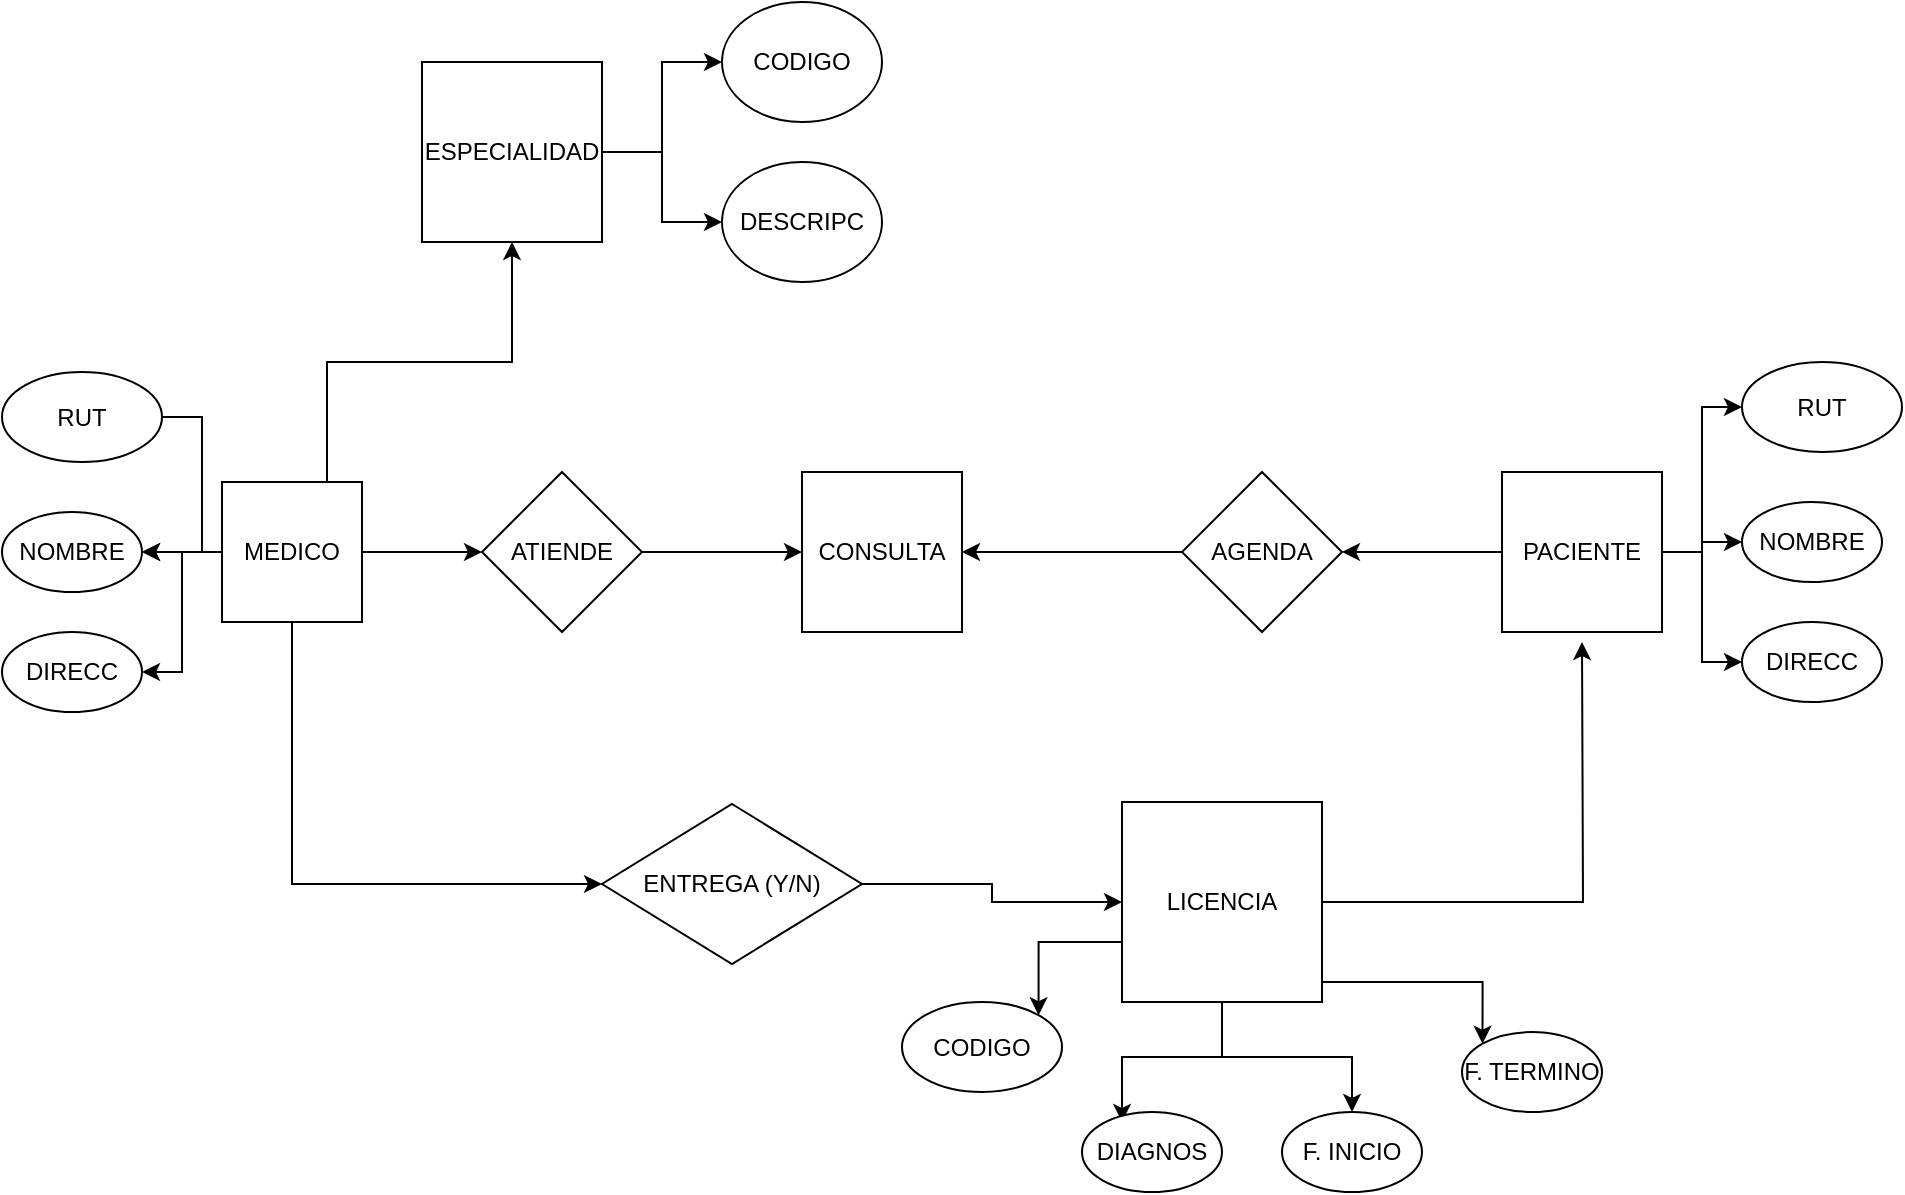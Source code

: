 <mxfile version="13.9.1" type="github">
  <diagram id="R2lEEEUBdFMjLlhIrx00" name="Page-1">
    <mxGraphModel dx="2232" dy="764" grid="1" gridSize="10" guides="1" tooltips="1" connect="1" arrows="1" fold="1" page="1" pageScale="1" pageWidth="850" pageHeight="1100" math="0" shadow="0" extFonts="Permanent Marker^https://fonts.googleapis.com/css?family=Permanent+Marker">
      <root>
        <mxCell id="0" />
        <mxCell id="1" parent="0" />
        <mxCell id="-9yy3zQm3tOOxugrZLck-14" style="edgeStyle=orthogonalEdgeStyle;rounded=0;orthogonalLoop=1;jettySize=auto;html=1;exitX=1;exitY=0.5;exitDx=0;exitDy=0;entryX=0;entryY=0.5;entryDx=0;entryDy=0;" edge="1" parent="1" source="-9yy3zQm3tOOxugrZLck-12" target="-9yy3zQm3tOOxugrZLck-13">
          <mxGeometry relative="1" as="geometry" />
        </mxCell>
        <mxCell id="-9yy3zQm3tOOxugrZLck-23" style="edgeStyle=orthogonalEdgeStyle;rounded=0;orthogonalLoop=1;jettySize=auto;html=1;exitX=0.5;exitY=1;exitDx=0;exitDy=0;entryX=0;entryY=0.5;entryDx=0;entryDy=0;" edge="1" parent="1" source="-9yy3zQm3tOOxugrZLck-12" target="-9yy3zQm3tOOxugrZLck-21">
          <mxGeometry relative="1" as="geometry" />
        </mxCell>
        <mxCell id="-9yy3zQm3tOOxugrZLck-30" style="edgeStyle=orthogonalEdgeStyle;rounded=0;orthogonalLoop=1;jettySize=auto;html=1;exitX=0.75;exitY=0;exitDx=0;exitDy=0;entryX=0.5;entryY=1;entryDx=0;entryDy=0;" edge="1" parent="1" source="-9yy3zQm3tOOxugrZLck-12" target="-9yy3zQm3tOOxugrZLck-27">
          <mxGeometry relative="1" as="geometry" />
        </mxCell>
        <mxCell id="-9yy3zQm3tOOxugrZLck-39" style="edgeStyle=orthogonalEdgeStyle;rounded=0;orthogonalLoop=1;jettySize=auto;html=1;entryX=1;entryY=0.5;entryDx=0;entryDy=0;" edge="1" parent="1" source="-9yy3zQm3tOOxugrZLck-12" target="-9yy3zQm3tOOxugrZLck-37">
          <mxGeometry relative="1" as="geometry">
            <Array as="points">
              <mxPoint x="50" y="285" />
              <mxPoint x="50" y="345" />
            </Array>
          </mxGeometry>
        </mxCell>
        <mxCell id="-9yy3zQm3tOOxugrZLck-40" style="edgeStyle=orthogonalEdgeStyle;rounded=0;orthogonalLoop=1;jettySize=auto;html=1;entryX=1;entryY=0.5;entryDx=0;entryDy=0;exitX=1;exitY=0.5;exitDx=0;exitDy=0;" edge="1" parent="1" source="-9yy3zQm3tOOxugrZLck-35" target="-9yy3zQm3tOOxugrZLck-36">
          <mxGeometry relative="1" as="geometry">
            <Array as="points">
              <mxPoint x="60" y="218" />
              <mxPoint x="60" y="285" />
            </Array>
          </mxGeometry>
        </mxCell>
        <mxCell id="-9yy3zQm3tOOxugrZLck-41" value="" style="edgeStyle=orthogonalEdgeStyle;rounded=0;orthogonalLoop=1;jettySize=auto;html=1;" edge="1" parent="1" source="-9yy3zQm3tOOxugrZLck-12" target="-9yy3zQm3tOOxugrZLck-36">
          <mxGeometry relative="1" as="geometry" />
        </mxCell>
        <mxCell id="-9yy3zQm3tOOxugrZLck-12" value="MEDICO" style="whiteSpace=wrap;html=1;aspect=fixed;" vertex="1" parent="1">
          <mxGeometry x="70" y="250" width="70" height="70" as="geometry" />
        </mxCell>
        <mxCell id="-9yy3zQm3tOOxugrZLck-16" style="edgeStyle=orthogonalEdgeStyle;rounded=0;orthogonalLoop=1;jettySize=auto;html=1;entryX=0;entryY=0.5;entryDx=0;entryDy=0;" edge="1" parent="1" source="-9yy3zQm3tOOxugrZLck-13" target="-9yy3zQm3tOOxugrZLck-15">
          <mxGeometry relative="1" as="geometry" />
        </mxCell>
        <mxCell id="-9yy3zQm3tOOxugrZLck-13" value="ATIENDE" style="rhombus;whiteSpace=wrap;html=1;" vertex="1" parent="1">
          <mxGeometry x="200" y="245" width="80" height="80" as="geometry" />
        </mxCell>
        <mxCell id="-9yy3zQm3tOOxugrZLck-15" value="CONSULTA" style="whiteSpace=wrap;html=1;aspect=fixed;" vertex="1" parent="1">
          <mxGeometry x="360" y="245" width="80" height="80" as="geometry" />
        </mxCell>
        <mxCell id="-9yy3zQm3tOOxugrZLck-19" style="edgeStyle=orthogonalEdgeStyle;rounded=0;orthogonalLoop=1;jettySize=auto;html=1;" edge="1" parent="1" source="-9yy3zQm3tOOxugrZLck-17" target="-9yy3zQm3tOOxugrZLck-18">
          <mxGeometry relative="1" as="geometry" />
        </mxCell>
        <mxCell id="-9yy3zQm3tOOxugrZLck-45" style="edgeStyle=orthogonalEdgeStyle;rounded=0;orthogonalLoop=1;jettySize=auto;html=1;exitX=1;exitY=0.5;exitDx=0;exitDy=0;entryX=0;entryY=0.5;entryDx=0;entryDy=0;" edge="1" parent="1" source="-9yy3zQm3tOOxugrZLck-17" target="-9yy3zQm3tOOxugrZLck-42">
          <mxGeometry relative="1" as="geometry">
            <Array as="points">
              <mxPoint x="810" y="285" />
              <mxPoint x="810" y="213" />
            </Array>
          </mxGeometry>
        </mxCell>
        <mxCell id="-9yy3zQm3tOOxugrZLck-46" style="edgeStyle=orthogonalEdgeStyle;rounded=0;orthogonalLoop=1;jettySize=auto;html=1;entryX=0;entryY=0.5;entryDx=0;entryDy=0;" edge="1" parent="1" source="-9yy3zQm3tOOxugrZLck-17" target="-9yy3zQm3tOOxugrZLck-44">
          <mxGeometry relative="1" as="geometry" />
        </mxCell>
        <mxCell id="-9yy3zQm3tOOxugrZLck-47" style="edgeStyle=orthogonalEdgeStyle;rounded=0;orthogonalLoop=1;jettySize=auto;html=1;" edge="1" parent="1" source="-9yy3zQm3tOOxugrZLck-17" target="-9yy3zQm3tOOxugrZLck-43">
          <mxGeometry relative="1" as="geometry" />
        </mxCell>
        <mxCell id="-9yy3zQm3tOOxugrZLck-17" value="PACIENTE" style="whiteSpace=wrap;html=1;aspect=fixed;" vertex="1" parent="1">
          <mxGeometry x="710" y="245" width="80" height="80" as="geometry" />
        </mxCell>
        <mxCell id="-9yy3zQm3tOOxugrZLck-20" style="edgeStyle=orthogonalEdgeStyle;rounded=0;orthogonalLoop=1;jettySize=auto;html=1;entryX=1;entryY=0.5;entryDx=0;entryDy=0;" edge="1" parent="1" source="-9yy3zQm3tOOxugrZLck-18" target="-9yy3zQm3tOOxugrZLck-15">
          <mxGeometry relative="1" as="geometry" />
        </mxCell>
        <mxCell id="-9yy3zQm3tOOxugrZLck-18" value="AGENDA" style="rhombus;whiteSpace=wrap;html=1;" vertex="1" parent="1">
          <mxGeometry x="550" y="245" width="80" height="80" as="geometry" />
        </mxCell>
        <mxCell id="-9yy3zQm3tOOxugrZLck-24" style="edgeStyle=orthogonalEdgeStyle;rounded=0;orthogonalLoop=1;jettySize=auto;html=1;entryX=0;entryY=0.5;entryDx=0;entryDy=0;" edge="1" parent="1" source="-9yy3zQm3tOOxugrZLck-21" target="-9yy3zQm3tOOxugrZLck-22">
          <mxGeometry relative="1" as="geometry" />
        </mxCell>
        <mxCell id="-9yy3zQm3tOOxugrZLck-21" value="ENTREGA (Y/N)" style="rhombus;whiteSpace=wrap;html=1;" vertex="1" parent="1">
          <mxGeometry x="260" y="411" width="130" height="80" as="geometry" />
        </mxCell>
        <mxCell id="-9yy3zQm3tOOxugrZLck-25" style="edgeStyle=orthogonalEdgeStyle;rounded=0;orthogonalLoop=1;jettySize=auto;html=1;" edge="1" parent="1" source="-9yy3zQm3tOOxugrZLck-22">
          <mxGeometry relative="1" as="geometry">
            <mxPoint x="750" y="330" as="targetPoint" />
          </mxGeometry>
        </mxCell>
        <mxCell id="-9yy3zQm3tOOxugrZLck-56" style="edgeStyle=orthogonalEdgeStyle;rounded=0;orthogonalLoop=1;jettySize=auto;html=1;entryX=0.286;entryY=0.125;entryDx=0;entryDy=0;entryPerimeter=0;" edge="1" parent="1" source="-9yy3zQm3tOOxugrZLck-22" target="-9yy3zQm3tOOxugrZLck-49">
          <mxGeometry relative="1" as="geometry" />
        </mxCell>
        <mxCell id="-9yy3zQm3tOOxugrZLck-57" style="edgeStyle=orthogonalEdgeStyle;rounded=0;orthogonalLoop=1;jettySize=auto;html=1;entryX=1;entryY=0;entryDx=0;entryDy=0;" edge="1" parent="1" source="-9yy3zQm3tOOxugrZLck-22" target="-9yy3zQm3tOOxugrZLck-48">
          <mxGeometry relative="1" as="geometry">
            <Array as="points">
              <mxPoint x="479" y="480" />
            </Array>
          </mxGeometry>
        </mxCell>
        <mxCell id="-9yy3zQm3tOOxugrZLck-58" style="edgeStyle=orthogonalEdgeStyle;rounded=0;orthogonalLoop=1;jettySize=auto;html=1;entryX=0;entryY=0;entryDx=0;entryDy=0;" edge="1" parent="1" source="-9yy3zQm3tOOxugrZLck-22" target="-9yy3zQm3tOOxugrZLck-51">
          <mxGeometry relative="1" as="geometry">
            <Array as="points">
              <mxPoint x="700" y="500" />
            </Array>
          </mxGeometry>
        </mxCell>
        <mxCell id="-9yy3zQm3tOOxugrZLck-59" style="edgeStyle=orthogonalEdgeStyle;rounded=0;orthogonalLoop=1;jettySize=auto;html=1;" edge="1" parent="1" source="-9yy3zQm3tOOxugrZLck-22" target="-9yy3zQm3tOOxugrZLck-50">
          <mxGeometry relative="1" as="geometry" />
        </mxCell>
        <mxCell id="-9yy3zQm3tOOxugrZLck-22" value="LICENCIA" style="whiteSpace=wrap;html=1;aspect=fixed;" vertex="1" parent="1">
          <mxGeometry x="520" y="410" width="100" height="100" as="geometry" />
        </mxCell>
        <mxCell id="-9yy3zQm3tOOxugrZLck-33" style="edgeStyle=orthogonalEdgeStyle;rounded=0;orthogonalLoop=1;jettySize=auto;html=1;exitX=1;exitY=0.5;exitDx=0;exitDy=0;" edge="1" parent="1" source="-9yy3zQm3tOOxugrZLck-27" target="-9yy3zQm3tOOxugrZLck-32">
          <mxGeometry relative="1" as="geometry" />
        </mxCell>
        <mxCell id="-9yy3zQm3tOOxugrZLck-34" style="edgeStyle=orthogonalEdgeStyle;rounded=0;orthogonalLoop=1;jettySize=auto;html=1;entryX=0;entryY=0.5;entryDx=0;entryDy=0;" edge="1" parent="1" source="-9yy3zQm3tOOxugrZLck-27" target="-9yy3zQm3tOOxugrZLck-31">
          <mxGeometry relative="1" as="geometry" />
        </mxCell>
        <mxCell id="-9yy3zQm3tOOxugrZLck-27" value="ESPECIALIDAD" style="whiteSpace=wrap;html=1;aspect=fixed;" vertex="1" parent="1">
          <mxGeometry x="170" y="40" width="90" height="90" as="geometry" />
        </mxCell>
        <mxCell id="-9yy3zQm3tOOxugrZLck-31" value="CODIGO" style="ellipse;whiteSpace=wrap;html=1;" vertex="1" parent="1">
          <mxGeometry x="320" y="10" width="80" height="60" as="geometry" />
        </mxCell>
        <mxCell id="-9yy3zQm3tOOxugrZLck-32" value="DESCRIPC" style="ellipse;whiteSpace=wrap;html=1;" vertex="1" parent="1">
          <mxGeometry x="320" y="90" width="80" height="60" as="geometry" />
        </mxCell>
        <mxCell id="-9yy3zQm3tOOxugrZLck-35" value="RUT" style="ellipse;whiteSpace=wrap;html=1;" vertex="1" parent="1">
          <mxGeometry x="-40" y="195" width="80" height="45" as="geometry" />
        </mxCell>
        <mxCell id="-9yy3zQm3tOOxugrZLck-36" value="NOMBRE" style="ellipse;whiteSpace=wrap;html=1;" vertex="1" parent="1">
          <mxGeometry x="-40" y="265" width="70" height="40" as="geometry" />
        </mxCell>
        <mxCell id="-9yy3zQm3tOOxugrZLck-37" value="DIRECC" style="ellipse;whiteSpace=wrap;html=1;" vertex="1" parent="1">
          <mxGeometry x="-40" y="325" width="70" height="40" as="geometry" />
        </mxCell>
        <mxCell id="-9yy3zQm3tOOxugrZLck-42" value="RUT" style="ellipse;whiteSpace=wrap;html=1;" vertex="1" parent="1">
          <mxGeometry x="830" y="190" width="80" height="45" as="geometry" />
        </mxCell>
        <mxCell id="-9yy3zQm3tOOxugrZLck-43" value="NOMBRE" style="ellipse;whiteSpace=wrap;html=1;" vertex="1" parent="1">
          <mxGeometry x="830" y="260" width="70" height="40" as="geometry" />
        </mxCell>
        <mxCell id="-9yy3zQm3tOOxugrZLck-44" value="DIRECC" style="ellipse;whiteSpace=wrap;html=1;" vertex="1" parent="1">
          <mxGeometry x="830" y="320" width="70" height="40" as="geometry" />
        </mxCell>
        <mxCell id="-9yy3zQm3tOOxugrZLck-48" value="CODIGO" style="ellipse;whiteSpace=wrap;html=1;" vertex="1" parent="1">
          <mxGeometry x="410" y="510" width="80" height="45" as="geometry" />
        </mxCell>
        <mxCell id="-9yy3zQm3tOOxugrZLck-49" value="DIAGNOS" style="ellipse;whiteSpace=wrap;html=1;" vertex="1" parent="1">
          <mxGeometry x="500" y="565" width="70" height="40" as="geometry" />
        </mxCell>
        <mxCell id="-9yy3zQm3tOOxugrZLck-50" value="F. INICIO" style="ellipse;whiteSpace=wrap;html=1;" vertex="1" parent="1">
          <mxGeometry x="600" y="565" width="70" height="40" as="geometry" />
        </mxCell>
        <mxCell id="-9yy3zQm3tOOxugrZLck-51" value="F. TERMINO" style="ellipse;whiteSpace=wrap;html=1;" vertex="1" parent="1">
          <mxGeometry x="690" y="525" width="70" height="40" as="geometry" />
        </mxCell>
      </root>
    </mxGraphModel>
  </diagram>
</mxfile>
